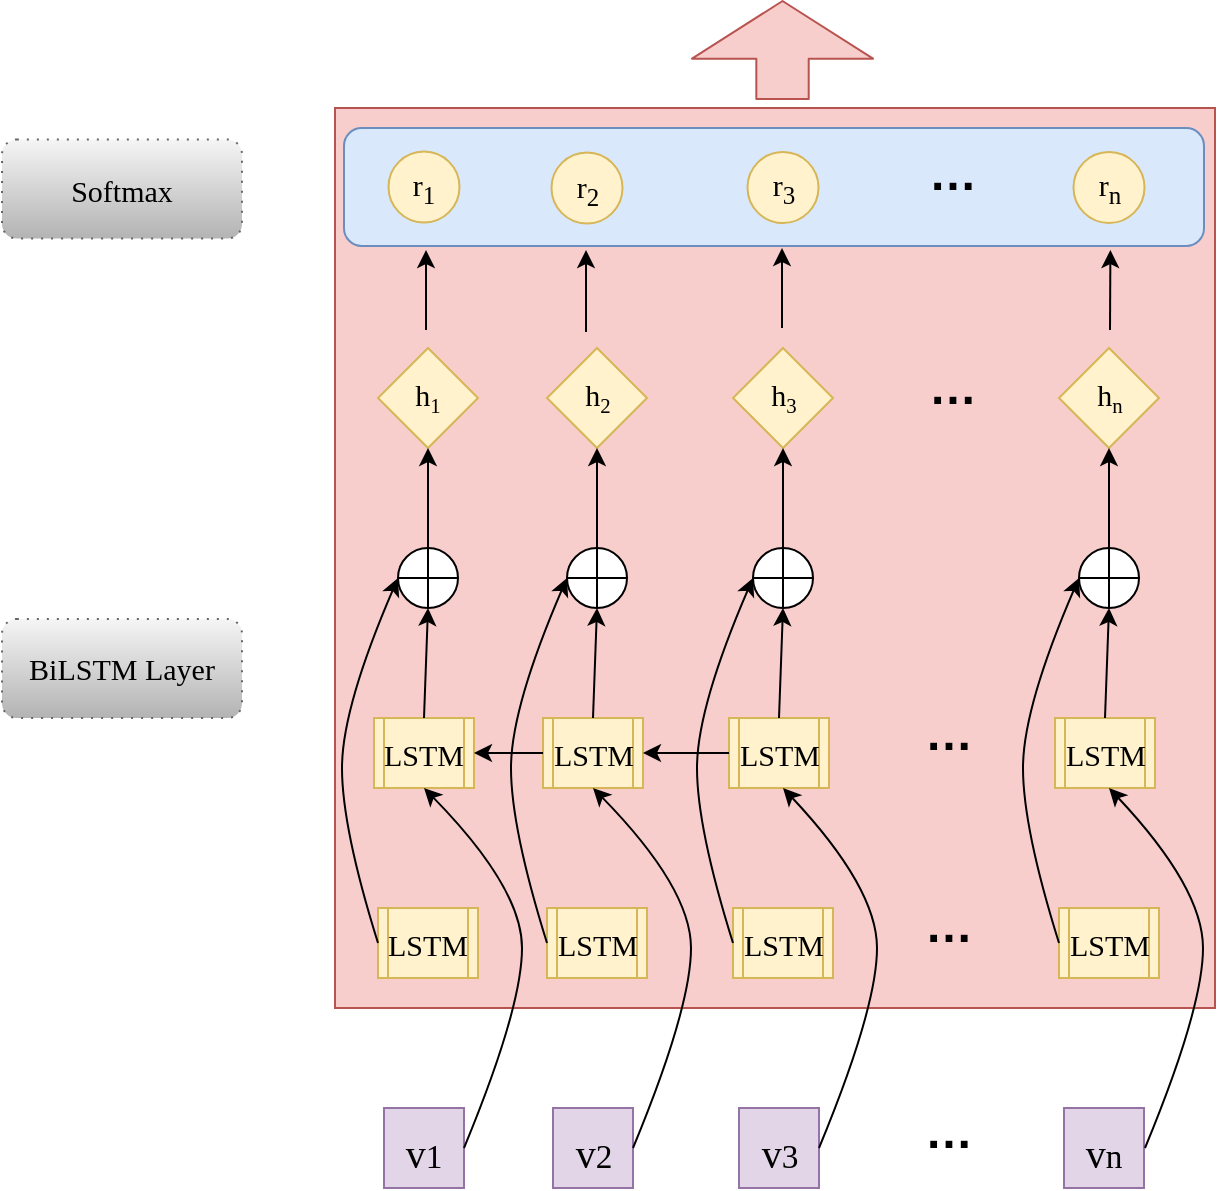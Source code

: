 <mxfile version="13.5.6" type="github"><diagram id="d2nmhAAWhssHAEg-v5hW" name="Page-1"><mxGraphModel dx="1636" dy="913" grid="1" gridSize="10" guides="1" tooltips="1" connect="1" arrows="1" fold="1" page="1" pageScale="1" pageWidth="650" pageHeight="660" math="0" shadow="0"><root><mxCell id="0"/><mxCell id="1" parent="0"/><mxCell id="StD7FsYF_MnFXc-APEik-2" value="" style="rounded=0;whiteSpace=wrap;html=1;fillColor=#f8cecc;strokeColor=#b85450;" parent="1" vertex="1"><mxGeometry x="175.5" y="74" width="440" height="450" as="geometry"/></mxCell><mxCell id="StD7FsYF_MnFXc-APEik-35" value="" style="whiteSpace=wrap;html=1;aspect=fixed;labelBackgroundColor=none;fontFamily=Georgia;fontSize=20;fillColor=#e1d5e7;strokeColor=#9673a6;" parent="1" vertex="1"><mxGeometry x="200" y="574" width="40" height="40" as="geometry"/></mxCell><mxCell id="StD7FsYF_MnFXc-APEik-36" value="&lt;sub&gt;&lt;span style=&quot;font-size: 20px&quot;&gt;v&lt;/span&gt;1&lt;/sub&gt;" style="text;html=1;strokeColor=none;fillColor=none;align=center;verticalAlign=middle;whiteSpace=wrap;rounded=0;labelBackgroundColor=none;fontFamily=Georgia;fontSize=20;" parent="1" vertex="1"><mxGeometry x="200" y="584" width="40" height="20" as="geometry"/></mxCell><mxCell id="StD7FsYF_MnFXc-APEik-37" value="" style="whiteSpace=wrap;html=1;aspect=fixed;labelBackgroundColor=none;fontFamily=Georgia;fontSize=20;fillColor=#e1d5e7;strokeColor=#9673a6;" parent="1" vertex="1"><mxGeometry x="284.5" y="574" width="40" height="40" as="geometry"/></mxCell><mxCell id="StD7FsYF_MnFXc-APEik-38" value="&lt;sub&gt;&lt;span style=&quot;font-size: 20px&quot;&gt;v&lt;/span&gt;&lt;span style=&quot;font-size: 16.667px&quot;&gt;2&lt;/span&gt;&lt;/sub&gt;" style="text;html=1;strokeColor=none;fillColor=none;align=center;verticalAlign=middle;whiteSpace=wrap;rounded=0;labelBackgroundColor=none;fontFamily=Georgia;fontSize=20;" parent="1" vertex="1"><mxGeometry x="284.5" y="584" width="40" height="20" as="geometry"/></mxCell><mxCell id="StD7FsYF_MnFXc-APEik-39" value="" style="whiteSpace=wrap;html=1;aspect=fixed;labelBackgroundColor=none;fontFamily=Georgia;fontSize=20;fillColor=#e1d5e7;strokeColor=#9673a6;" parent="1" vertex="1"><mxGeometry x="377.5" y="574" width="40" height="40" as="geometry"/></mxCell><mxCell id="StD7FsYF_MnFXc-APEik-40" value="&lt;sub&gt;&lt;span style=&quot;font-size: 20px&quot;&gt;v&lt;/span&gt;&lt;span style=&quot;font-size: 16.667px&quot;&gt;3&lt;/span&gt;&lt;/sub&gt;" style="text;html=1;strokeColor=none;fillColor=none;align=center;verticalAlign=middle;whiteSpace=wrap;rounded=0;labelBackgroundColor=none;fontFamily=Georgia;fontSize=20;" parent="1" vertex="1"><mxGeometry x="377.5" y="584" width="40" height="20" as="geometry"/></mxCell><mxCell id="StD7FsYF_MnFXc-APEik-41" value="" style="whiteSpace=wrap;html=1;aspect=fixed;labelBackgroundColor=none;fontFamily=Georgia;fontSize=20;fillColor=#e1d5e7;strokeColor=#9673a6;" parent="1" vertex="1"><mxGeometry x="540" y="574" width="40" height="40" as="geometry"/></mxCell><mxCell id="StD7FsYF_MnFXc-APEik-42" value="&lt;sub&gt;&lt;span style=&quot;font-size: 20px&quot;&gt;v&lt;/span&gt;&lt;span style=&quot;font-size: 16.667px&quot;&gt;n&lt;/span&gt;&lt;/sub&gt;" style="text;html=1;strokeColor=none;fillColor=none;align=center;verticalAlign=middle;whiteSpace=wrap;rounded=0;labelBackgroundColor=none;fontFamily=Georgia;fontSize=20;" parent="1" vertex="1"><mxGeometry x="540" y="584" width="40" height="20" as="geometry"/></mxCell><mxCell id="StD7FsYF_MnFXc-APEik-43" value="…" style="text;strokeColor=none;fillColor=none;html=1;fontSize=24;fontStyle=1;verticalAlign=middle;align=center;labelBackgroundColor=none;" parent="1" vertex="1"><mxGeometry x="432" y="566" width="100" height="40" as="geometry"/></mxCell><mxCell id="StD7FsYF_MnFXc-APEik-45" value="" style="shape=process;whiteSpace=wrap;html=1;backgroundOutline=1;labelBackgroundColor=none;fontFamily=Georgia;fontSize=20;fillColor=#fff2cc;strokeColor=#d6b656;" parent="1" vertex="1"><mxGeometry x="197" y="474" width="50" height="35" as="geometry"/></mxCell><mxCell id="StD7FsYF_MnFXc-APEik-46" value="LSTM" style="text;html=1;strokeColor=none;fillColor=none;align=center;verticalAlign=middle;whiteSpace=wrap;rounded=0;labelBackgroundColor=none;fontFamily=Georgia;fontSize=15;" parent="1" vertex="1"><mxGeometry x="202" y="482" width="40" height="20" as="geometry"/></mxCell><mxCell id="StD7FsYF_MnFXc-APEik-47" value="" style="shape=process;whiteSpace=wrap;html=1;backgroundOutline=1;labelBackgroundColor=none;fontFamily=Georgia;fontSize=20;fillColor=#fff2cc;strokeColor=#d6b656;" parent="1" vertex="1"><mxGeometry x="195" y="379" width="50" height="35" as="geometry"/></mxCell><mxCell id="StD7FsYF_MnFXc-APEik-48" value="LSTM" style="text;html=1;strokeColor=none;fillColor=none;align=center;verticalAlign=middle;whiteSpace=wrap;rounded=0;labelBackgroundColor=none;fontFamily=Georgia;fontSize=15;" parent="1" vertex="1"><mxGeometry x="200" y="387" width="40" height="20" as="geometry"/></mxCell><mxCell id="StD7FsYF_MnFXc-APEik-49" value="" style="shape=orEllipse;perimeter=ellipsePerimeter;whiteSpace=wrap;html=1;backgroundOutline=1;labelBackgroundColor=none;fontFamily=Georgia;fontSize=15;" parent="1" vertex="1"><mxGeometry x="207" y="294" width="30" height="30" as="geometry"/></mxCell><mxCell id="StD7FsYF_MnFXc-APEik-50" value="" style="rhombus;whiteSpace=wrap;html=1;labelBackgroundColor=none;fontFamily=Georgia;fontSize=15;fillColor=#fff2cc;strokeColor=#d6b656;" parent="1" vertex="1"><mxGeometry x="197" y="194" width="50" height="50" as="geometry"/></mxCell><mxCell id="StD7FsYF_MnFXc-APEik-51" value="h&lt;span style=&quot;font-size: 12.5px&quot;&gt;&lt;sub&gt;1&lt;/sub&gt;&lt;/span&gt;" style="text;html=1;strokeColor=none;fillColor=none;align=center;verticalAlign=middle;whiteSpace=wrap;rounded=0;labelBackgroundColor=none;fontFamily=Georgia;fontSize=15;" parent="1" vertex="1"><mxGeometry x="202" y="209" width="40" height="20" as="geometry"/></mxCell><mxCell id="StD7FsYF_MnFXc-APEik-54" value="" style="curved=1;endArrow=classic;html=1;fontFamily=Georgia;fontSize=15;entryX=0;entryY=0.5;entryDx=0;entryDy=0;exitX=0;exitY=0.5;exitDx=0;exitDy=0;" parent="1" source="StD7FsYF_MnFXc-APEik-45" target="StD7FsYF_MnFXc-APEik-49" edge="1"><mxGeometry width="50" height="50" relative="1" as="geometry"><mxPoint x="129" y="424" as="sourcePoint"/><mxPoint x="179" y="374" as="targetPoint"/><Array as="points"><mxPoint x="179" y="434"/><mxPoint x="179" y="374"/></Array></mxGeometry></mxCell><mxCell id="StD7FsYF_MnFXc-APEik-55" value="" style="curved=1;endArrow=classic;html=1;fontFamily=Georgia;fontSize=15;exitX=1;exitY=0.5;exitDx=0;exitDy=0;entryX=0.5;entryY=1;entryDx=0;entryDy=0;" parent="1" source="StD7FsYF_MnFXc-APEik-36" target="StD7FsYF_MnFXc-APEik-47" edge="1"><mxGeometry width="50" height="50" relative="1" as="geometry"><mxPoint x="269" y="534" as="sourcePoint"/><mxPoint x="319" y="484" as="targetPoint"/><Array as="points"><mxPoint x="269" y="524"/><mxPoint x="269" y="464"/></Array></mxGeometry></mxCell><mxCell id="StD7FsYF_MnFXc-APEik-56" value="" style="endArrow=classic;html=1;fontFamily=Georgia;fontSize=15;entryX=0.5;entryY=1;entryDx=0;entryDy=0;exitX=0.5;exitY=0;exitDx=0;exitDy=0;" parent="1" source="StD7FsYF_MnFXc-APEik-47" target="StD7FsYF_MnFXc-APEik-49" edge="1"><mxGeometry width="50" height="50" relative="1" as="geometry"><mxPoint x="199" y="374" as="sourcePoint"/><mxPoint x="249" y="324" as="targetPoint"/></mxGeometry></mxCell><mxCell id="StD7FsYF_MnFXc-APEik-57" value="" style="endArrow=classic;html=1;fontFamily=Georgia;fontSize=15;entryX=0.5;entryY=1;entryDx=0;entryDy=0;exitX=0.5;exitY=0;exitDx=0;exitDy=0;" parent="1" source="StD7FsYF_MnFXc-APEik-49" target="StD7FsYF_MnFXc-APEik-50" edge="1"><mxGeometry width="50" height="50" relative="1" as="geometry"><mxPoint x="189" y="294" as="sourcePoint"/><mxPoint x="239" y="244" as="targetPoint"/></mxGeometry></mxCell><mxCell id="StD7FsYF_MnFXc-APEik-58" value="" style="shape=process;whiteSpace=wrap;html=1;backgroundOutline=1;labelBackgroundColor=none;fontFamily=Georgia;fontSize=20;fillColor=#fff2cc;strokeColor=#d6b656;" parent="1" vertex="1"><mxGeometry x="281.5" y="474" width="50" height="35" as="geometry"/></mxCell><mxCell id="StD7FsYF_MnFXc-APEik-59" value="LSTM" style="text;html=1;strokeColor=none;fillColor=none;align=center;verticalAlign=middle;whiteSpace=wrap;rounded=0;labelBackgroundColor=none;fontFamily=Georgia;fontSize=15;" parent="1" vertex="1"><mxGeometry x="286.5" y="482" width="40" height="20" as="geometry"/></mxCell><mxCell id="StD7FsYF_MnFXc-APEik-60" value="" style="shape=process;whiteSpace=wrap;html=1;backgroundOutline=1;labelBackgroundColor=none;fontFamily=Georgia;fontSize=20;fillColor=#fff2cc;strokeColor=#d6b656;" parent="1" vertex="1"><mxGeometry x="279.5" y="379" width="50" height="35" as="geometry"/></mxCell><mxCell id="StD7FsYF_MnFXc-APEik-61" value="LSTM" style="text;html=1;strokeColor=none;fillColor=none;align=center;verticalAlign=middle;whiteSpace=wrap;rounded=0;labelBackgroundColor=none;fontFamily=Georgia;fontSize=15;" parent="1" vertex="1"><mxGeometry x="284.5" y="387" width="40" height="20" as="geometry"/></mxCell><mxCell id="StD7FsYF_MnFXc-APEik-62" value="" style="shape=orEllipse;perimeter=ellipsePerimeter;whiteSpace=wrap;html=1;backgroundOutline=1;labelBackgroundColor=none;fontFamily=Georgia;fontSize=15;" parent="1" vertex="1"><mxGeometry x="291.5" y="294" width="30" height="30" as="geometry"/></mxCell><mxCell id="StD7FsYF_MnFXc-APEik-63" value="" style="rhombus;whiteSpace=wrap;html=1;labelBackgroundColor=none;fontFamily=Georgia;fontSize=15;fillColor=#fff2cc;strokeColor=#d6b656;" parent="1" vertex="1"><mxGeometry x="281.5" y="194" width="50" height="50" as="geometry"/></mxCell><mxCell id="StD7FsYF_MnFXc-APEik-64" value="h&lt;span style=&quot;font-size: 12.5px&quot;&gt;&lt;sub&gt;2&lt;/sub&gt;&lt;/span&gt;" style="text;html=1;strokeColor=none;fillColor=none;align=center;verticalAlign=middle;whiteSpace=wrap;rounded=0;labelBackgroundColor=none;fontFamily=Georgia;fontSize=15;" parent="1" vertex="1"><mxGeometry x="286.5" y="209" width="40" height="20" as="geometry"/></mxCell><mxCell id="StD7FsYF_MnFXc-APEik-65" value="" style="curved=1;endArrow=classic;html=1;fontFamily=Georgia;fontSize=15;entryX=0;entryY=0.5;entryDx=0;entryDy=0;exitX=0;exitY=0.5;exitDx=0;exitDy=0;" parent="1" source="StD7FsYF_MnFXc-APEik-58" target="StD7FsYF_MnFXc-APEik-62" edge="1"><mxGeometry width="50" height="50" relative="1" as="geometry"><mxPoint x="213.5" y="424" as="sourcePoint"/><mxPoint x="263.5" y="374" as="targetPoint"/><Array as="points"><mxPoint x="263.5" y="434"/><mxPoint x="263.5" y="374"/></Array></mxGeometry></mxCell><mxCell id="StD7FsYF_MnFXc-APEik-66" value="" style="curved=1;endArrow=classic;html=1;fontFamily=Georgia;fontSize=15;exitX=1;exitY=0.5;exitDx=0;exitDy=0;entryX=0.5;entryY=1;entryDx=0;entryDy=0;" parent="1" target="StD7FsYF_MnFXc-APEik-60" edge="1"><mxGeometry width="50" height="50" relative="1" as="geometry"><mxPoint x="324.5" y="594" as="sourcePoint"/><mxPoint x="403.5" y="484" as="targetPoint"/><Array as="points"><mxPoint x="353.5" y="524"/><mxPoint x="353.5" y="464"/></Array></mxGeometry></mxCell><mxCell id="StD7FsYF_MnFXc-APEik-67" value="" style="endArrow=classic;html=1;fontFamily=Georgia;fontSize=15;entryX=0.5;entryY=1;entryDx=0;entryDy=0;exitX=0.5;exitY=0;exitDx=0;exitDy=0;" parent="1" source="StD7FsYF_MnFXc-APEik-60" target="StD7FsYF_MnFXc-APEik-62" edge="1"><mxGeometry width="50" height="50" relative="1" as="geometry"><mxPoint x="283.5" y="374" as="sourcePoint"/><mxPoint x="333.5" y="324" as="targetPoint"/></mxGeometry></mxCell><mxCell id="StD7FsYF_MnFXc-APEik-68" value="" style="endArrow=classic;html=1;fontFamily=Georgia;fontSize=15;entryX=0.5;entryY=1;entryDx=0;entryDy=0;exitX=0.5;exitY=0;exitDx=0;exitDy=0;" parent="1" source="StD7FsYF_MnFXc-APEik-62" target="StD7FsYF_MnFXc-APEik-63" edge="1"><mxGeometry width="50" height="50" relative="1" as="geometry"><mxPoint x="273.5" y="294" as="sourcePoint"/><mxPoint x="323.5" y="244" as="targetPoint"/></mxGeometry></mxCell><mxCell id="StD7FsYF_MnFXc-APEik-69" value="" style="endArrow=classic;html=1;fontFamily=Georgia;fontSize=15;exitX=0;exitY=0.5;exitDx=0;exitDy=0;entryX=1;entryY=0.5;entryDx=0;entryDy=0;" parent="1" source="StD7FsYF_MnFXc-APEik-60" target="StD7FsYF_MnFXc-APEik-47" edge="1"><mxGeometry width="50" height="50" relative="1" as="geometry"><mxPoint x="239" y="394" as="sourcePoint"/><mxPoint x="289" y="344" as="targetPoint"/></mxGeometry></mxCell><mxCell id="StD7FsYF_MnFXc-APEik-70" value="" style="shape=process;whiteSpace=wrap;html=1;backgroundOutline=1;labelBackgroundColor=none;fontFamily=Georgia;fontSize=20;fillColor=#fff2cc;strokeColor=#d6b656;" parent="1" vertex="1"><mxGeometry x="374.5" y="474" width="50" height="35" as="geometry"/></mxCell><mxCell id="StD7FsYF_MnFXc-APEik-71" value="LSTM" style="text;html=1;strokeColor=none;fillColor=none;align=center;verticalAlign=middle;whiteSpace=wrap;rounded=0;labelBackgroundColor=none;fontFamily=Georgia;fontSize=15;" parent="1" vertex="1"><mxGeometry x="379.5" y="482" width="40" height="20" as="geometry"/></mxCell><mxCell id="StD7FsYF_MnFXc-APEik-72" value="" style="shape=process;whiteSpace=wrap;html=1;backgroundOutline=1;labelBackgroundColor=none;fontFamily=Georgia;fontSize=20;fillColor=#fff2cc;strokeColor=#d6b656;" parent="1" vertex="1"><mxGeometry x="372.5" y="379" width="50" height="35" as="geometry"/></mxCell><mxCell id="StD7FsYF_MnFXc-APEik-73" value="LSTM" style="text;html=1;strokeColor=none;fillColor=none;align=center;verticalAlign=middle;whiteSpace=wrap;rounded=0;labelBackgroundColor=none;fontFamily=Georgia;fontSize=15;" parent="1" vertex="1"><mxGeometry x="377.5" y="387" width="40" height="20" as="geometry"/></mxCell><mxCell id="StD7FsYF_MnFXc-APEik-74" value="" style="shape=orEllipse;perimeter=ellipsePerimeter;whiteSpace=wrap;html=1;backgroundOutline=1;labelBackgroundColor=none;fontFamily=Georgia;fontSize=15;" parent="1" vertex="1"><mxGeometry x="384.5" y="294" width="30" height="30" as="geometry"/></mxCell><mxCell id="StD7FsYF_MnFXc-APEik-75" value="" style="rhombus;whiteSpace=wrap;html=1;labelBackgroundColor=none;fontFamily=Georgia;fontSize=15;fillColor=#fff2cc;strokeColor=#d6b656;" parent="1" vertex="1"><mxGeometry x="374.5" y="194" width="50" height="50" as="geometry"/></mxCell><mxCell id="StD7FsYF_MnFXc-APEik-76" value="h&lt;span style=&quot;font-size: 12.5px&quot;&gt;&lt;sub&gt;3&lt;/sub&gt;&lt;/span&gt;" style="text;html=1;strokeColor=none;fillColor=none;align=center;verticalAlign=middle;whiteSpace=wrap;rounded=0;labelBackgroundColor=none;fontFamily=Georgia;fontSize=15;" parent="1" vertex="1"><mxGeometry x="379.5" y="209" width="40" height="20" as="geometry"/></mxCell><mxCell id="StD7FsYF_MnFXc-APEik-77" value="" style="curved=1;endArrow=classic;html=1;fontFamily=Georgia;fontSize=15;entryX=0;entryY=0.5;entryDx=0;entryDy=0;exitX=0;exitY=0.5;exitDx=0;exitDy=0;" parent="1" source="StD7FsYF_MnFXc-APEik-70" target="StD7FsYF_MnFXc-APEik-74" edge="1"><mxGeometry width="50" height="50" relative="1" as="geometry"><mxPoint x="306.5" y="424" as="sourcePoint"/><mxPoint x="356.5" y="374" as="targetPoint"/><Array as="points"><mxPoint x="356.5" y="434"/><mxPoint x="356.5" y="374"/></Array></mxGeometry></mxCell><mxCell id="StD7FsYF_MnFXc-APEik-78" value="" style="curved=1;endArrow=classic;html=1;fontFamily=Georgia;fontSize=15;exitX=1;exitY=0.5;exitDx=0;exitDy=0;entryX=0.5;entryY=1;entryDx=0;entryDy=0;" parent="1" edge="1"><mxGeometry width="50" height="50" relative="1" as="geometry"><mxPoint x="417.5" y="594" as="sourcePoint"/><mxPoint x="399.5" y="414" as="targetPoint"/><Array as="points"><mxPoint x="446.5" y="524"/><mxPoint x="446.5" y="464"/></Array></mxGeometry></mxCell><mxCell id="StD7FsYF_MnFXc-APEik-79" value="" style="endArrow=classic;html=1;fontFamily=Georgia;fontSize=15;entryX=0.5;entryY=1;entryDx=0;entryDy=0;exitX=0.5;exitY=0;exitDx=0;exitDy=0;" parent="1" source="StD7FsYF_MnFXc-APEik-72" target="StD7FsYF_MnFXc-APEik-74" edge="1"><mxGeometry width="50" height="50" relative="1" as="geometry"><mxPoint x="376.5" y="374" as="sourcePoint"/><mxPoint x="426.5" y="324" as="targetPoint"/></mxGeometry></mxCell><mxCell id="StD7FsYF_MnFXc-APEik-80" value="" style="endArrow=classic;html=1;fontFamily=Georgia;fontSize=15;entryX=0.5;entryY=1;entryDx=0;entryDy=0;exitX=0.5;exitY=0;exitDx=0;exitDy=0;" parent="1" source="StD7FsYF_MnFXc-APEik-74" target="StD7FsYF_MnFXc-APEik-75" edge="1"><mxGeometry width="50" height="50" relative="1" as="geometry"><mxPoint x="366.5" y="294" as="sourcePoint"/><mxPoint x="416.5" y="244" as="targetPoint"/></mxGeometry></mxCell><mxCell id="StD7FsYF_MnFXc-APEik-81" value="" style="shape=process;whiteSpace=wrap;html=1;backgroundOutline=1;labelBackgroundColor=none;fontFamily=Georgia;fontSize=20;fillColor=#fff2cc;strokeColor=#d6b656;" parent="1" vertex="1"><mxGeometry x="537.5" y="474" width="50" height="35" as="geometry"/></mxCell><mxCell id="StD7FsYF_MnFXc-APEik-82" value="LSTM" style="text;html=1;strokeColor=none;fillColor=none;align=center;verticalAlign=middle;whiteSpace=wrap;rounded=0;labelBackgroundColor=none;fontFamily=Georgia;fontSize=15;" parent="1" vertex="1"><mxGeometry x="542.5" y="482" width="40" height="20" as="geometry"/></mxCell><mxCell id="StD7FsYF_MnFXc-APEik-83" value="" style="shape=process;whiteSpace=wrap;html=1;backgroundOutline=1;labelBackgroundColor=none;fontFamily=Georgia;fontSize=20;fillColor=#fff2cc;strokeColor=#d6b656;" parent="1" vertex="1"><mxGeometry x="535.5" y="379" width="50" height="35" as="geometry"/></mxCell><mxCell id="StD7FsYF_MnFXc-APEik-84" value="LSTM" style="text;html=1;strokeColor=none;fillColor=none;align=center;verticalAlign=middle;whiteSpace=wrap;rounded=0;labelBackgroundColor=none;fontFamily=Georgia;fontSize=15;" parent="1" vertex="1"><mxGeometry x="540.5" y="387" width="40" height="20" as="geometry"/></mxCell><mxCell id="StD7FsYF_MnFXc-APEik-85" value="" style="shape=orEllipse;perimeter=ellipsePerimeter;whiteSpace=wrap;html=1;backgroundOutline=1;labelBackgroundColor=none;fontFamily=Georgia;fontSize=15;" parent="1" vertex="1"><mxGeometry x="547.5" y="294" width="30" height="30" as="geometry"/></mxCell><mxCell id="StD7FsYF_MnFXc-APEik-86" value="" style="rhombus;whiteSpace=wrap;html=1;labelBackgroundColor=none;fontFamily=Georgia;fontSize=15;fillColor=#fff2cc;strokeColor=#d6b656;" parent="1" vertex="1"><mxGeometry x="537.5" y="194" width="50" height="50" as="geometry"/></mxCell><mxCell id="StD7FsYF_MnFXc-APEik-87" value="h&lt;span style=&quot;font-size: 12.5px&quot;&gt;&lt;sub&gt;n&lt;/sub&gt;&lt;/span&gt;" style="text;html=1;strokeColor=none;fillColor=none;align=center;verticalAlign=middle;whiteSpace=wrap;rounded=0;labelBackgroundColor=none;fontFamily=Georgia;fontSize=15;" parent="1" vertex="1"><mxGeometry x="542.5" y="209" width="40" height="20" as="geometry"/></mxCell><mxCell id="StD7FsYF_MnFXc-APEik-88" value="" style="curved=1;endArrow=classic;html=1;fontFamily=Georgia;fontSize=15;entryX=0;entryY=0.5;entryDx=0;entryDy=0;exitX=0;exitY=0.5;exitDx=0;exitDy=0;" parent="1" source="StD7FsYF_MnFXc-APEik-81" target="StD7FsYF_MnFXc-APEik-85" edge="1"><mxGeometry width="50" height="50" relative="1" as="geometry"><mxPoint x="469.5" y="424" as="sourcePoint"/><mxPoint x="519.5" y="374" as="targetPoint"/><Array as="points"><mxPoint x="519.5" y="434"/><mxPoint x="519.5" y="374"/></Array></mxGeometry></mxCell><mxCell id="StD7FsYF_MnFXc-APEik-89" value="" style="curved=1;endArrow=classic;html=1;fontFamily=Georgia;fontSize=15;exitX=1;exitY=0.5;exitDx=0;exitDy=0;entryX=0.5;entryY=1;entryDx=0;entryDy=0;" parent="1" edge="1"><mxGeometry width="50" height="50" relative="1" as="geometry"><mxPoint x="580.5" y="594" as="sourcePoint"/><mxPoint x="562.5" y="414" as="targetPoint"/><Array as="points"><mxPoint x="609.5" y="524"/><mxPoint x="609.5" y="464"/></Array></mxGeometry></mxCell><mxCell id="StD7FsYF_MnFXc-APEik-90" value="" style="endArrow=classic;html=1;fontFamily=Georgia;fontSize=15;entryX=0.5;entryY=1;entryDx=0;entryDy=0;exitX=0.5;exitY=0;exitDx=0;exitDy=0;" parent="1" source="StD7FsYF_MnFXc-APEik-83" target="StD7FsYF_MnFXc-APEik-85" edge="1"><mxGeometry width="50" height="50" relative="1" as="geometry"><mxPoint x="539.5" y="374" as="sourcePoint"/><mxPoint x="589.5" y="324" as="targetPoint"/></mxGeometry></mxCell><mxCell id="StD7FsYF_MnFXc-APEik-91" value="" style="endArrow=classic;html=1;fontFamily=Georgia;fontSize=15;entryX=0.5;entryY=1;entryDx=0;entryDy=0;exitX=0.5;exitY=0;exitDx=0;exitDy=0;" parent="1" source="StD7FsYF_MnFXc-APEik-85" target="StD7FsYF_MnFXc-APEik-86" edge="1"><mxGeometry width="50" height="50" relative="1" as="geometry"><mxPoint x="529.5" y="294" as="sourcePoint"/><mxPoint x="579.5" y="244" as="targetPoint"/></mxGeometry></mxCell><mxCell id="StD7FsYF_MnFXc-APEik-92" value="" style="endArrow=classic;html=1;fontFamily=Georgia;fontSize=15;exitX=0;exitY=0.5;exitDx=0;exitDy=0;entryX=1;entryY=0.5;entryDx=0;entryDy=0;" parent="1" source="StD7FsYF_MnFXc-APEik-72" target="StD7FsYF_MnFXc-APEik-60" edge="1"><mxGeometry width="50" height="50" relative="1" as="geometry"><mxPoint x="319" y="394" as="sourcePoint"/><mxPoint x="369" y="344" as="targetPoint"/></mxGeometry></mxCell><mxCell id="StD7FsYF_MnFXc-APEik-94" value="…" style="text;strokeColor=none;fillColor=none;html=1;fontSize=24;fontStyle=1;verticalAlign=middle;align=center;labelBackgroundColor=none;" parent="1" vertex="1"><mxGeometry x="432" y="463" width="100" height="40" as="geometry"/></mxCell><mxCell id="StD7FsYF_MnFXc-APEik-95" value="…" style="text;strokeColor=none;fillColor=none;html=1;fontSize=24;fontStyle=1;verticalAlign=middle;align=center;labelBackgroundColor=none;" parent="1" vertex="1"><mxGeometry x="432" y="367" width="100" height="40" as="geometry"/></mxCell><mxCell id="StD7FsYF_MnFXc-APEik-96" value="" style="rounded=1;whiteSpace=wrap;html=1;fillColor=#dae8fc;strokeColor=#6c8ebf;" parent="1" vertex="1"><mxGeometry x="180" y="84" width="430" height="59" as="geometry"/></mxCell><mxCell id="StD7FsYF_MnFXc-APEik-97" value="" style="ellipse;whiteSpace=wrap;html=1;aspect=fixed;labelBackgroundColor=none;fontFamily=Georgia;fontSize=15;fillColor=#fff2cc;strokeColor=#d6b656;" parent="1" vertex="1"><mxGeometry x="202.25" y="95.75" width="35.5" height="35.5" as="geometry"/></mxCell><mxCell id="StD7FsYF_MnFXc-APEik-98" value="r&lt;sub&gt;1&lt;/sub&gt;" style="text;html=1;strokeColor=none;fillColor=none;align=center;verticalAlign=middle;whiteSpace=wrap;rounded=0;labelBackgroundColor=none;fontFamily=Georgia;fontSize=15;" parent="1" vertex="1"><mxGeometry x="200" y="104" width="40" height="20" as="geometry"/></mxCell><mxCell id="StD7FsYF_MnFXc-APEik-99" value="" style="ellipse;whiteSpace=wrap;html=1;aspect=fixed;labelBackgroundColor=none;fontFamily=Georgia;fontSize=15;fillColor=#fff2cc;strokeColor=#d6b656;" parent="1" vertex="1"><mxGeometry x="283.75" y="96.25" width="35.5" height="35.5" as="geometry"/></mxCell><mxCell id="StD7FsYF_MnFXc-APEik-100" value="r&lt;sub&gt;2&lt;/sub&gt;" style="text;html=1;strokeColor=none;fillColor=none;align=center;verticalAlign=middle;whiteSpace=wrap;rounded=0;labelBackgroundColor=none;fontFamily=Georgia;fontSize=15;" parent="1" vertex="1"><mxGeometry x="281.5" y="104.5" width="40" height="20" as="geometry"/></mxCell><mxCell id="StD7FsYF_MnFXc-APEik-101" value="" style="ellipse;whiteSpace=wrap;html=1;aspect=fixed;labelBackgroundColor=none;fontFamily=Georgia;fontSize=15;fillColor=#fff2cc;strokeColor=#d6b656;" parent="1" vertex="1"><mxGeometry x="381.75" y="96" width="35.5" height="35.5" as="geometry"/></mxCell><mxCell id="StD7FsYF_MnFXc-APEik-102" value="r&lt;sub&gt;3&lt;/sub&gt;" style="text;html=1;strokeColor=none;fillColor=none;align=center;verticalAlign=middle;whiteSpace=wrap;rounded=0;labelBackgroundColor=none;fontFamily=Georgia;fontSize=15;" parent="1" vertex="1"><mxGeometry x="379.5" y="104.25" width="40" height="20" as="geometry"/></mxCell><mxCell id="StD7FsYF_MnFXc-APEik-103" value="" style="ellipse;whiteSpace=wrap;html=1;aspect=fixed;labelBackgroundColor=none;fontFamily=Georgia;fontSize=15;fillColor=#fff2cc;strokeColor=#d6b656;" parent="1" vertex="1"><mxGeometry x="544.75" y="96" width="35.5" height="35.5" as="geometry"/></mxCell><mxCell id="StD7FsYF_MnFXc-APEik-104" value="r&lt;sub&gt;n&lt;/sub&gt;" style="text;html=1;strokeColor=none;fillColor=none;align=center;verticalAlign=middle;whiteSpace=wrap;rounded=0;labelBackgroundColor=none;fontFamily=Georgia;fontSize=15;" parent="1" vertex="1"><mxGeometry x="542.5" y="104.25" width="40" height="20" as="geometry"/></mxCell><mxCell id="StD7FsYF_MnFXc-APEik-110" value="" style="endArrow=classic;html=1;fontFamily=Georgia;fontSize=15;" parent="1" edge="1"><mxGeometry width="50" height="50" relative="1" as="geometry"><mxPoint x="221" y="185" as="sourcePoint"/><mxPoint x="221" y="145" as="targetPoint"/></mxGeometry></mxCell><mxCell id="StD7FsYF_MnFXc-APEik-111" value="" style="endArrow=classic;html=1;fontFamily=Georgia;fontSize=15;" parent="1" edge="1"><mxGeometry width="50" height="50" relative="1" as="geometry"><mxPoint x="301" y="186" as="sourcePoint"/><mxPoint x="301" y="145" as="targetPoint"/></mxGeometry></mxCell><mxCell id="StD7FsYF_MnFXc-APEik-112" value="" style="endArrow=classic;html=1;fontFamily=Georgia;fontSize=15;" parent="1" edge="1"><mxGeometry width="50" height="50" relative="1" as="geometry"><mxPoint x="399" y="184" as="sourcePoint"/><mxPoint x="399" y="144" as="targetPoint"/></mxGeometry></mxCell><mxCell id="StD7FsYF_MnFXc-APEik-114" value="" style="endArrow=classic;html=1;fontFamily=Georgia;fontSize=15;entryX=0.88;entryY=1.017;entryDx=0;entryDy=0;entryPerimeter=0;" parent="1" edge="1"><mxGeometry width="50" height="50" relative="1" as="geometry"><mxPoint x="563" y="185" as="sourcePoint"/><mxPoint x="563.2" y="145.003" as="targetPoint"/></mxGeometry></mxCell><mxCell id="StD7FsYF_MnFXc-APEik-117" value="Softmax" style="shape=ext;rounded=1;html=1;whiteSpace=wrap;dashed=1;dashPattern=1 4;labelBackgroundColor=none;fontFamily=Georgia;fontSize=15;fillColor=#f5f5f5;strokeColor=#666666;gradientColor=#b3b3b3;" parent="1" vertex="1"><mxGeometry x="9" y="89.75" width="120" height="49.5" as="geometry"/></mxCell><mxCell id="StD7FsYF_MnFXc-APEik-118" value="BiLSTM Layer" style="shape=ext;rounded=1;html=1;whiteSpace=wrap;dashed=1;dashPattern=1 4;labelBackgroundColor=none;fontFamily=Georgia;fontSize=15;fillColor=#f5f5f5;strokeColor=#666666;gradientColor=#b3b3b3;" parent="1" vertex="1"><mxGeometry x="9" y="329.5" width="120" height="49.5" as="geometry"/></mxCell><mxCell id="StD7FsYF_MnFXc-APEik-125" value="…" style="text;strokeColor=none;fillColor=none;html=1;fontSize=24;fontStyle=1;verticalAlign=middle;align=center;labelBackgroundColor=none;" parent="1" vertex="1"><mxGeometry x="433.5" y="86.5" width="100" height="40" as="geometry"/></mxCell><mxCell id="3Tyvc8VEzAgCt4dRKK7D-1" value="…" style="text;strokeColor=none;fillColor=none;html=1;fontSize=24;fontStyle=1;verticalAlign=middle;align=center;labelBackgroundColor=none;" parent="1" vertex="1"><mxGeometry x="434" y="194" width="100" height="40" as="geometry"/></mxCell><mxCell id="FJkP7gZdqWAAWUiyG1mO-1" value="" style="shape=flexArrow;endArrow=classic;html=1;endWidth=63.333;endSize=9.271;width=26.19;fillColor=#f8cecc;strokeColor=#b85450;" edge="1" parent="1"><mxGeometry width="50" height="50" relative="1" as="geometry"><mxPoint x="399.26" y="70" as="sourcePoint"/><mxPoint x="399.26" y="20" as="targetPoint"/></mxGeometry></mxCell></root></mxGraphModel></diagram></mxfile>